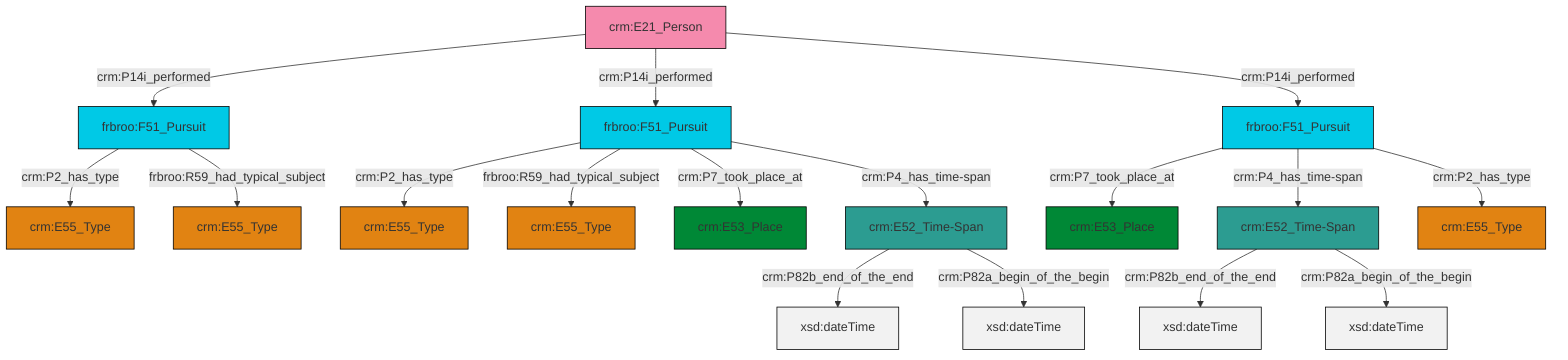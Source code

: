 graph TD
classDef Literal fill:#f2f2f2,stroke:#000000;
classDef CRM_Entity fill:#FFFFFF,stroke:#000000;
classDef Temporal_Entity fill:#00C9E6, stroke:#000000;
classDef Type fill:#E18312, stroke:#000000;
classDef Time-Span fill:#2C9C91, stroke:#000000;
classDef Appellation fill:#FFEB7F, stroke:#000000;
classDef Place fill:#008836, stroke:#000000;
classDef Persistent_Item fill:#B266B2, stroke:#000000;
classDef Conceptual_Object fill:#FFD700, stroke:#000000;
classDef Physical_Thing fill:#D2B48C, stroke:#000000;
classDef Actor fill:#f58aad, stroke:#000000;
classDef PC_Classes fill:#4ce600, stroke:#000000;
classDef Multi fill:#cccccc,stroke:#000000;

0["crm:E21_Person"]:::Actor -->|crm:P14i_performed| 1["frbroo:F51_Pursuit"]:::Temporal_Entity
1["frbroo:F51_Pursuit"]:::Temporal_Entity -->|crm:P2_has_type| 4["crm:E55_Type"]:::Type
13["frbroo:F51_Pursuit"]:::Temporal_Entity -->|crm:P7_took_place_at| 7["crm:E53_Place"]:::Place
5["crm:E52_Time-Span"]:::Time-Span -->|crm:P82b_end_of_the_end| 15[xsd:dateTime]:::Literal
13["frbroo:F51_Pursuit"]:::Temporal_Entity -->|crm:P4_has_time-span| 5["crm:E52_Time-Span"]:::Time-Span
16["frbroo:F51_Pursuit"]:::Temporal_Entity -->|crm:P2_has_type| 2["crm:E55_Type"]:::Type
0["crm:E21_Person"]:::Actor -->|crm:P14i_performed| 16["frbroo:F51_Pursuit"]:::Temporal_Entity
16["frbroo:F51_Pursuit"]:::Temporal_Entity -->|frbroo:R59_had_typical_subject| 18["crm:E55_Type"]:::Type
11["crm:E52_Time-Span"]:::Time-Span -->|crm:P82b_end_of_the_end| 20[xsd:dateTime]:::Literal
1["frbroo:F51_Pursuit"]:::Temporal_Entity -->|frbroo:R59_had_typical_subject| 22["crm:E55_Type"]:::Type
0["crm:E21_Person"]:::Actor -->|crm:P14i_performed| 13["frbroo:F51_Pursuit"]:::Temporal_Entity
13["frbroo:F51_Pursuit"]:::Temporal_Entity -->|crm:P2_has_type| 9["crm:E55_Type"]:::Type
5["crm:E52_Time-Span"]:::Time-Span -->|crm:P82a_begin_of_the_begin| 30[xsd:dateTime]:::Literal
16["frbroo:F51_Pursuit"]:::Temporal_Entity -->|crm:P7_took_place_at| 27["crm:E53_Place"]:::Place
16["frbroo:F51_Pursuit"]:::Temporal_Entity -->|crm:P4_has_time-span| 11["crm:E52_Time-Span"]:::Time-Span
11["crm:E52_Time-Span"]:::Time-Span -->|crm:P82a_begin_of_the_begin| 32[xsd:dateTime]:::Literal